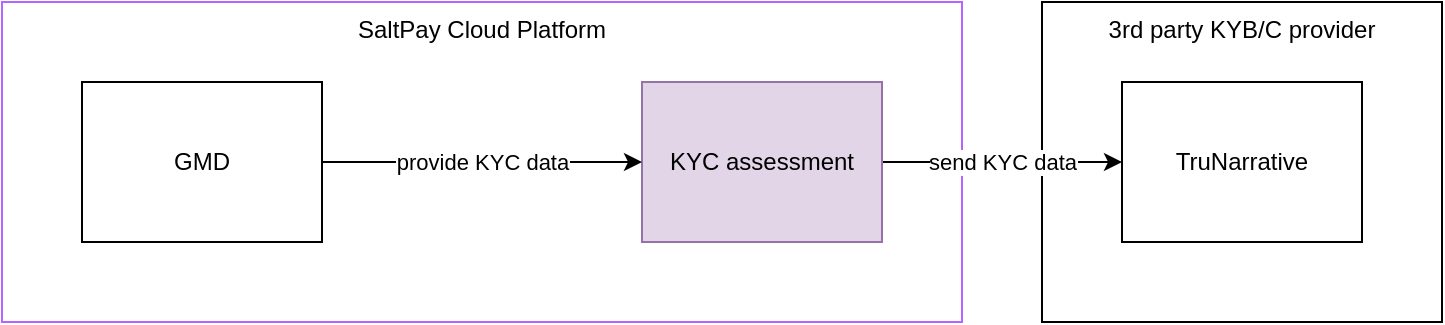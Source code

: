 <mxfile version="20.1.1" type="github">
  <diagram id="Y-oLGiO0f5WZMaa3_dNL" name="Page-1">
    <mxGraphModel dx="1073" dy="623" grid="1" gridSize="10" guides="1" tooltips="1" connect="1" arrows="1" fold="1" page="1" pageScale="1" pageWidth="827" pageHeight="1169" math="0" shadow="0">
      <root>
        <mxCell id="0" />
        <mxCell id="1" parent="0" />
        <mxCell id="GPhRCMfvqE2VLCdwx9G3-9" value="&lt;div align=&quot;right&quot;&gt;3rd party KYB/C provider&lt;br&gt;&lt;/div&gt;" style="rounded=0;whiteSpace=wrap;html=1;verticalAlign=top;" vertex="1" parent="1">
          <mxGeometry x="560" y="80" width="200" height="160" as="geometry" />
        </mxCell>
        <mxCell id="GPhRCMfvqE2VLCdwx9G3-6" value="&lt;div align=&quot;right&quot;&gt;SaltPay Cloud Platform&lt;br&gt;&lt;/div&gt;" style="rounded=0;whiteSpace=wrap;html=1;verticalAlign=top;strokeColor=#B266FF;" vertex="1" parent="1">
          <mxGeometry x="40" y="80" width="480" height="160" as="geometry" />
        </mxCell>
        <mxCell id="GPhRCMfvqE2VLCdwx9G3-10" value="" style="edgeStyle=orthogonalEdgeStyle;rounded=0;orthogonalLoop=1;jettySize=auto;html=1;" edge="1" parent="1" source="GPhRCMfvqE2VLCdwx9G3-1" target="GPhRCMfvqE2VLCdwx9G3-5">
          <mxGeometry relative="1" as="geometry" />
        </mxCell>
        <mxCell id="GPhRCMfvqE2VLCdwx9G3-11" value="send KYC data" style="edgeLabel;html=1;align=center;verticalAlign=middle;resizable=0;points=[];" vertex="1" connectable="0" parent="GPhRCMfvqE2VLCdwx9G3-10">
          <mxGeometry x="-0.214" y="1" relative="1" as="geometry">
            <mxPoint x="13" y="1" as="offset" />
          </mxGeometry>
        </mxCell>
        <mxCell id="GPhRCMfvqE2VLCdwx9G3-1" value="KYC assessment" style="rounded=0;whiteSpace=wrap;html=1;fillColor=#e1d5e7;strokeColor=#9673a6;" vertex="1" parent="1">
          <mxGeometry x="360" y="120" width="120" height="80" as="geometry" />
        </mxCell>
        <mxCell id="GPhRCMfvqE2VLCdwx9G3-7" value="" style="edgeStyle=orthogonalEdgeStyle;rounded=0;orthogonalLoop=1;jettySize=auto;html=1;" edge="1" parent="1" source="GPhRCMfvqE2VLCdwx9G3-2" target="GPhRCMfvqE2VLCdwx9G3-1">
          <mxGeometry relative="1" as="geometry" />
        </mxCell>
        <mxCell id="GPhRCMfvqE2VLCdwx9G3-8" value="provide KYC data" style="edgeLabel;html=1;align=center;verticalAlign=middle;resizable=0;points=[];" vertex="1" connectable="0" parent="GPhRCMfvqE2VLCdwx9G3-7">
          <mxGeometry x="-0.003" relative="1" as="geometry">
            <mxPoint as="offset" />
          </mxGeometry>
        </mxCell>
        <mxCell id="GPhRCMfvqE2VLCdwx9G3-2" value="GMD" style="rounded=0;whiteSpace=wrap;html=1;" vertex="1" parent="1">
          <mxGeometry x="80" y="120" width="120" height="80" as="geometry" />
        </mxCell>
        <mxCell id="GPhRCMfvqE2VLCdwx9G3-5" value="&lt;div&gt;TruNarrative&lt;/div&gt;" style="rounded=0;whiteSpace=wrap;html=1;" vertex="1" parent="1">
          <mxGeometry x="600" y="120" width="120" height="80" as="geometry" />
        </mxCell>
      </root>
    </mxGraphModel>
  </diagram>
</mxfile>

